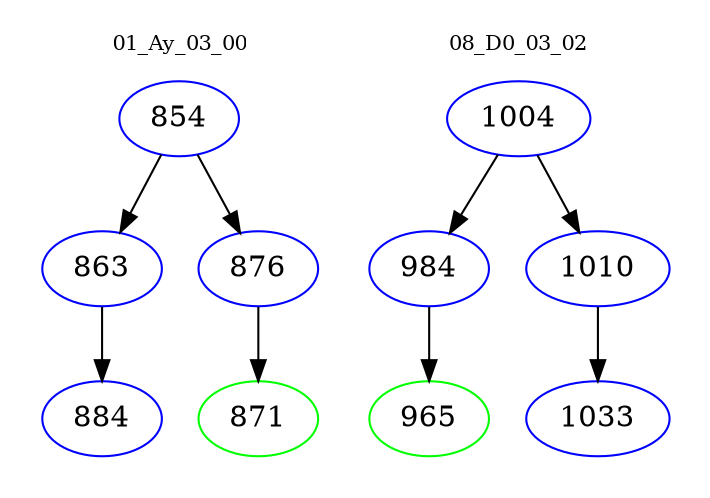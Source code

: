 digraph{
subgraph cluster_0 {
color = white
label = "01_Ay_03_00";
fontsize=10;
T0_854 [label="854", color="blue"]
T0_854 -> T0_863 [color="black"]
T0_863 [label="863", color="blue"]
T0_863 -> T0_884 [color="black"]
T0_884 [label="884", color="blue"]
T0_854 -> T0_876 [color="black"]
T0_876 [label="876", color="blue"]
T0_876 -> T0_871 [color="black"]
T0_871 [label="871", color="green"]
}
subgraph cluster_1 {
color = white
label = "08_D0_03_02";
fontsize=10;
T1_1004 [label="1004", color="blue"]
T1_1004 -> T1_984 [color="black"]
T1_984 [label="984", color="blue"]
T1_984 -> T1_965 [color="black"]
T1_965 [label="965", color="green"]
T1_1004 -> T1_1010 [color="black"]
T1_1010 [label="1010", color="blue"]
T1_1010 -> T1_1033 [color="black"]
T1_1033 [label="1033", color="blue"]
}
}
